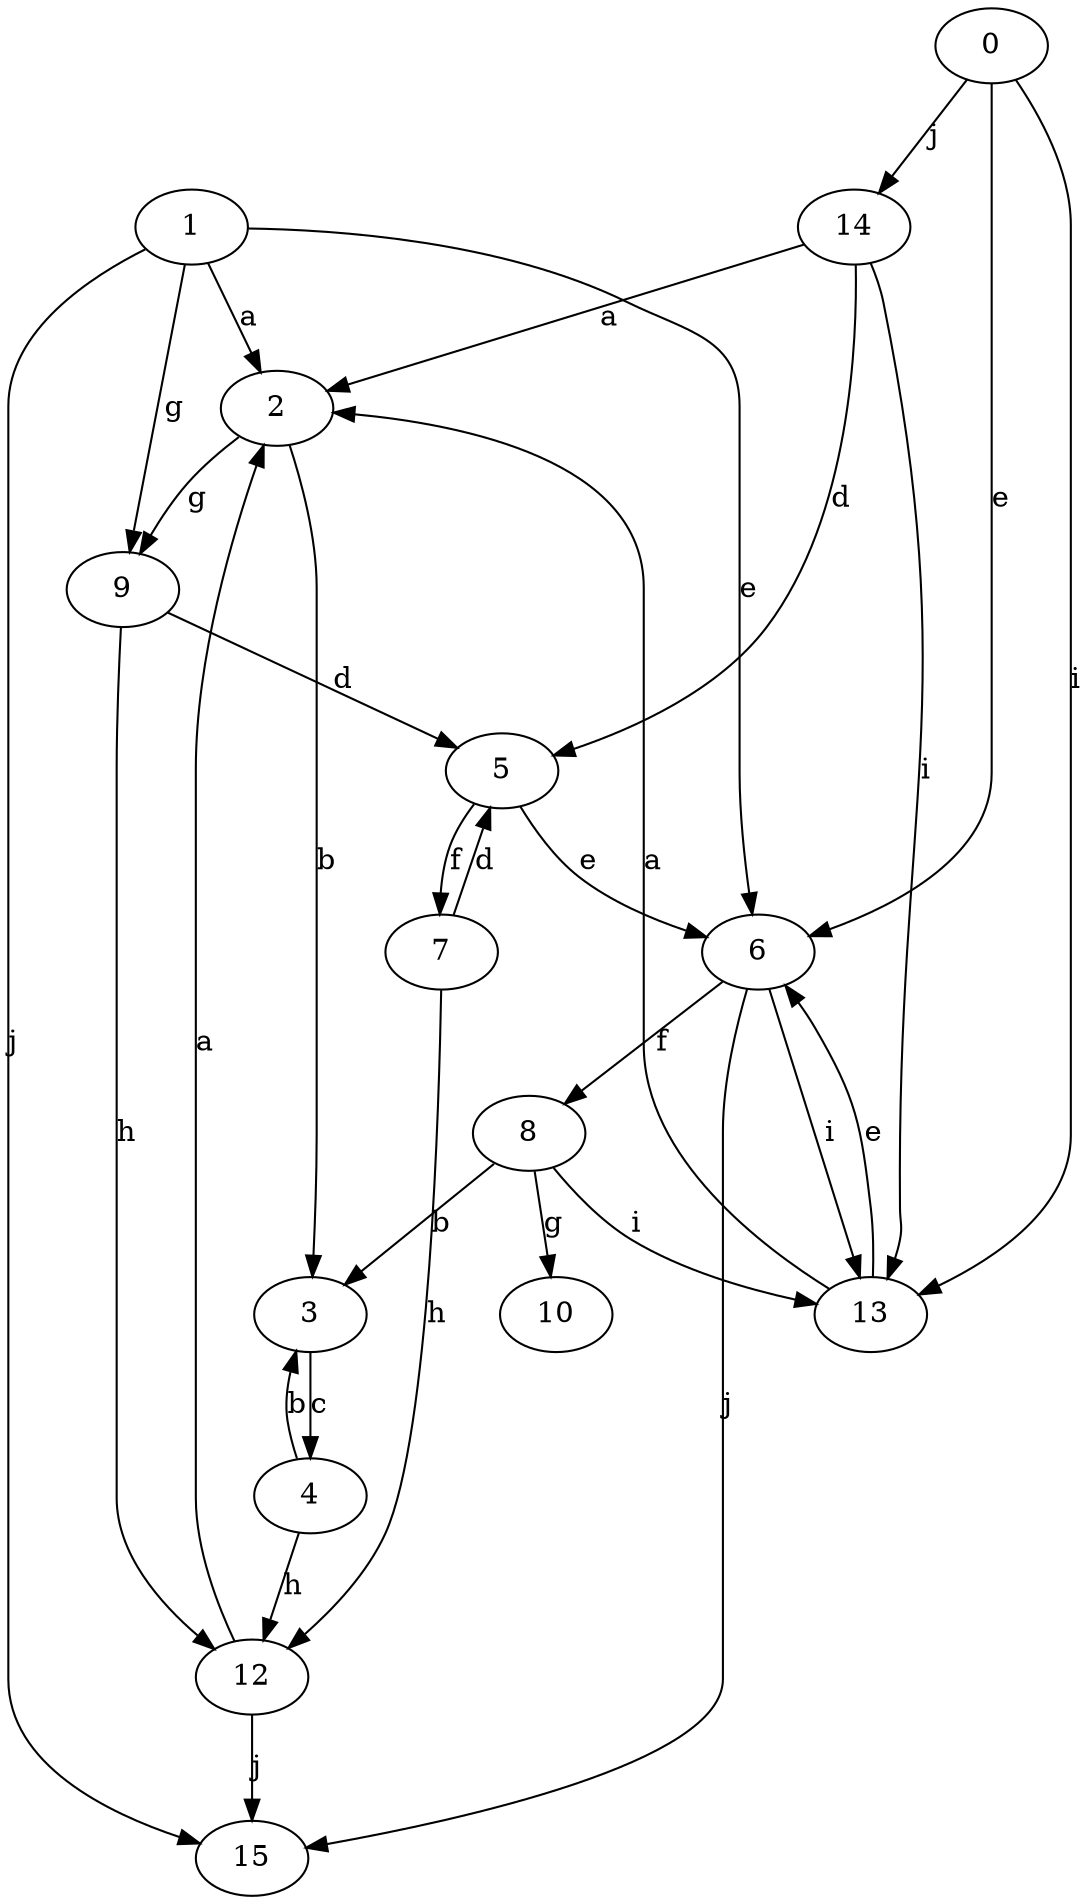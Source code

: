 strict digraph  {
1;
2;
3;
4;
5;
6;
7;
8;
0;
9;
10;
12;
13;
14;
15;
1 -> 2  [label=a];
1 -> 6  [label=e];
1 -> 9  [label=g];
1 -> 15  [label=j];
2 -> 3  [label=b];
2 -> 9  [label=g];
3 -> 4  [label=c];
4 -> 3  [label=b];
4 -> 12  [label=h];
5 -> 6  [label=e];
5 -> 7  [label=f];
6 -> 8  [label=f];
6 -> 13  [label=i];
6 -> 15  [label=j];
7 -> 5  [label=d];
7 -> 12  [label=h];
8 -> 3  [label=b];
8 -> 10  [label=g];
8 -> 13  [label=i];
0 -> 6  [label=e];
0 -> 13  [label=i];
0 -> 14  [label=j];
9 -> 5  [label=d];
9 -> 12  [label=h];
12 -> 2  [label=a];
12 -> 15  [label=j];
13 -> 2  [label=a];
13 -> 6  [label=e];
14 -> 2  [label=a];
14 -> 5  [label=d];
14 -> 13  [label=i];
}
